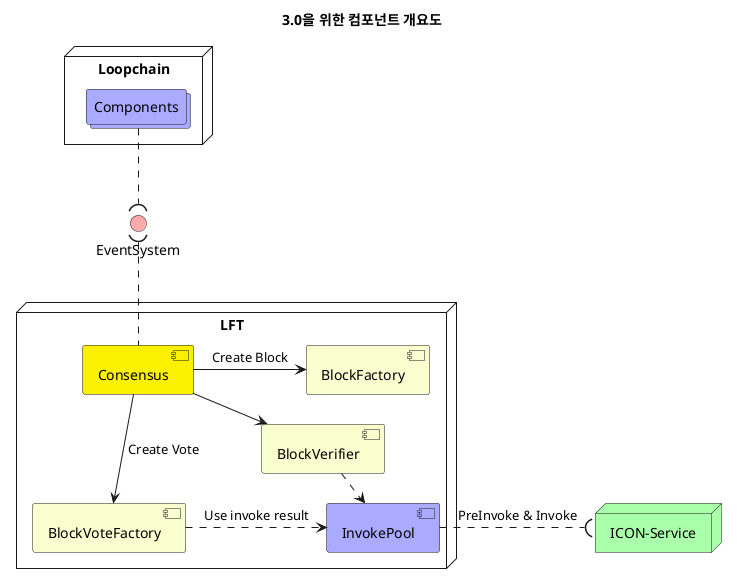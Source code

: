 @startuml
title 3.0을 위한 컴포넌트 개요도

' Definition
node Loopchain {
    collections Components as lc  #AAAAFF
}
() EventSystem as es #FFAAAA
node LFT {
    [Consensus] as lft #FAF000
    [BlockFactory] as block_factory  #FAFFCF
    [BlockVoteFactory] as vote_factory  #FAFFCF
    [BlockVerifier] as block_verifier  #FAFFCF
    [InvokePool] as invoke_pool  #AAAAFF
}
node "ICON-Service" as is  #AAFFAA

' Relations
lc ..( es
es ).. lft

lft --> vote_factory: Create Vote
lft -> block_factory: Create Block
lft -> block_verifier: Verify Block

block_verifier .> invoke_pool: Trigger invoke
vote_factory .> invoke_pool: Use invoke result

invoke_pool .( is: PreInvoke & Invoke
@enduml